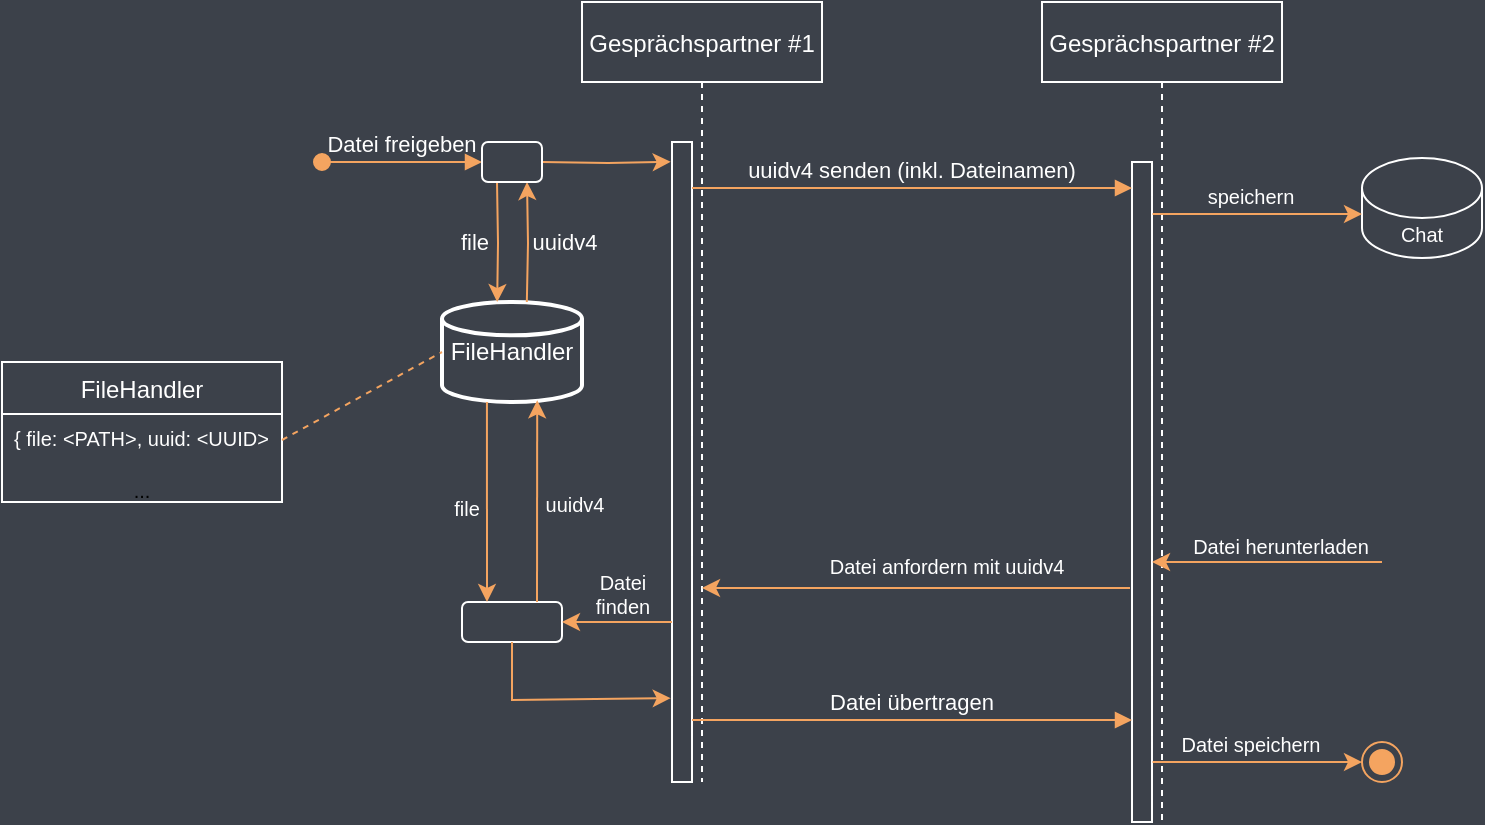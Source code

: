 <mxfile version="14.7.6" type="device"><diagram id="kgpKYQtTHZ0yAKxKKP6v" name="Page-1"><mxGraphModel dx="1831" dy="629" grid="1" gridSize="10" guides="1" tooltips="1" connect="1" arrows="1" fold="1" page="1" pageScale="1" pageWidth="850" pageHeight="1100" background="#3C414A" math="0" shadow="0"><root><mxCell id="0"/><mxCell id="1" parent="0"/><mxCell id="3nuBFxr9cyL0pnOWT2aG-1" value="Gesprächspartner #1" style="shape=umlLifeline;perimeter=lifelinePerimeter;container=1;collapsible=0;recursiveResize=0;rounded=0;shadow=0;strokeWidth=1;fontColor=#FFFFFF;fillColor=none;strokeColor=#FFFFFF;" parent="1" vertex="1"><mxGeometry x="100" y="80" width="120" height="390" as="geometry"/></mxCell><mxCell id="3nuBFxr9cyL0pnOWT2aG-2" value="" style="points=[];perimeter=orthogonalPerimeter;rounded=0;shadow=0;strokeWidth=1;strokeColor=#FFFFFF;fillColor=none;" parent="3nuBFxr9cyL0pnOWT2aG-1" vertex="1"><mxGeometry x="45" y="70" width="10" height="320" as="geometry"/></mxCell><mxCell id="3nuBFxr9cyL0pnOWT2aG-5" value="Gesprächspartner #2" style="shape=umlLifeline;perimeter=lifelinePerimeter;container=1;collapsible=0;recursiveResize=0;rounded=0;shadow=0;strokeWidth=1;strokeColor=#FFFFFF;fillColor=none;fontColor=#FFFFFF;" parent="1" vertex="1"><mxGeometry x="330" y="80" width="120" height="410" as="geometry"/></mxCell><mxCell id="3nuBFxr9cyL0pnOWT2aG-6" value="" style="points=[];perimeter=orthogonalPerimeter;rounded=0;shadow=0;strokeWidth=1;fillColor=none;strokeColor=#FFFFFF;" parent="3nuBFxr9cyL0pnOWT2aG-5" vertex="1"><mxGeometry x="45" y="80" width="10" height="330" as="geometry"/></mxCell><mxCell id="3nuBFxr9cyL0pnOWT2aG-8" value="uuidv4 senden (inkl. Dateinamen)" style="verticalAlign=bottom;endArrow=block;entryX=0;entryY=0;shadow=0;strokeWidth=1;strokeColor=#F4A460;fontColor=#FFFFFF;labelBackgroundColor=none;" parent="1" edge="1"><mxGeometry relative="1" as="geometry"><mxPoint x="155" y="173.0" as="sourcePoint"/><mxPoint x="375" y="173.0" as="targetPoint"/></mxGeometry></mxCell><mxCell id="eAwCJAkC_rAzPof3Px7Y-1" value="FileHandler" style="strokeWidth=2;html=1;shape=mxgraph.flowchart.database;whiteSpace=wrap;labelBackgroundColor=none;fillColor=none;strokeColor=#FFFFFF;fontColor=#FFFFFF;" parent="1" vertex="1"><mxGeometry x="30" y="230" width="70" height="50" as="geometry"/></mxCell><mxCell id="3nuBFxr9cyL0pnOWT2aG-3" value="Datei freigeben" style="verticalAlign=bottom;startArrow=oval;endArrow=block;startSize=8;shadow=0;strokeWidth=1;entryX=0;entryY=0.5;entryDx=0;entryDy=0;strokeColor=#F4A460;fontColor=#FFFFFF;labelBackgroundColor=none;" parent="1" edge="1"><mxGeometry relative="1" as="geometry"><mxPoint x="-30" y="160" as="sourcePoint"/><mxPoint x="50" y="160" as="targetPoint"/></mxGeometry></mxCell><mxCell id="eAwCJAkC_rAzPof3Px7Y-5" style="edgeStyle=orthogonalEdgeStyle;rounded=0;orthogonalLoop=1;jettySize=auto;html=1;exitX=0.25;exitY=1;exitDx=0;exitDy=0;entryX=0.394;entryY=0;entryDx=0;entryDy=0;entryPerimeter=0;strokeColor=#F4A460;" parent="1" target="eAwCJAkC_rAzPof3Px7Y-1" edge="1"><mxGeometry relative="1" as="geometry"><mxPoint x="57.5" y="170" as="sourcePoint"/></mxGeometry></mxCell><mxCell id="eAwCJAkC_rAzPof3Px7Y-8" value="file" style="edgeLabel;html=1;align=center;verticalAlign=middle;resizable=0;points=[];fontColor=#FFFFFF;labelBackgroundColor=none;" parent="eAwCJAkC_rAzPof3Px7Y-5" vertex="1" connectable="0"><mxGeometry x="-0.239" relative="1" as="geometry"><mxPoint x="-12" y="7" as="offset"/></mxGeometry></mxCell><mxCell id="eAwCJAkC_rAzPof3Px7Y-6" style="edgeStyle=orthogonalEdgeStyle;rounded=0;orthogonalLoop=1;jettySize=auto;html=1;exitX=0.75;exitY=1;exitDx=0;exitDy=0;entryX=0.606;entryY=0;entryDx=0;entryDy=0;entryPerimeter=0;endArrow=none;endFill=0;startArrow=classic;startFill=1;strokeColor=#F4A460;" parent="1" target="eAwCJAkC_rAzPof3Px7Y-1" edge="1"><mxGeometry relative="1" as="geometry"><mxPoint x="72.5" y="170" as="sourcePoint"/></mxGeometry></mxCell><mxCell id="eAwCJAkC_rAzPof3Px7Y-7" value="uuidv4" style="edgeLabel;html=1;align=center;verticalAlign=middle;resizable=0;points=[];fontColor=#FFFFFF;labelBackgroundColor=none;" parent="eAwCJAkC_rAzPof3Px7Y-6" vertex="1" connectable="0"><mxGeometry x="-0.239" y="1" relative="1" as="geometry"><mxPoint x="17" y="7" as="offset"/></mxGeometry></mxCell><mxCell id="eAwCJAkC_rAzPof3Px7Y-20" style="edgeStyle=orthogonalEdgeStyle;rounded=0;orthogonalLoop=1;jettySize=auto;html=1;exitX=1;exitY=0.5;exitDx=0;exitDy=0;fontSize=10;startArrow=none;startFill=0;endArrow=classic;endFill=1;entryX=-0.065;entryY=0.031;entryDx=0;entryDy=0;entryPerimeter=0;strokeColor=#F4A460;" parent="1" target="3nuBFxr9cyL0pnOWT2aG-2" edge="1"><mxGeometry relative="1" as="geometry"><mxPoint x="80" y="160" as="sourcePoint"/></mxGeometry></mxCell><mxCell id="eAwCJAkC_rAzPof3Px7Y-13" value="FileHandler" style="swimlane;fontStyle=0;childLayout=stackLayout;horizontal=1;startSize=26;horizontalStack=0;resizeParent=1;resizeParentMax=0;resizeLast=0;collapsible=1;marginBottom=0;labelBackgroundColor=none;fillColor=none;strokeColor=#FFFFFF;fontColor=#FFFFFF;" parent="1" vertex="1"><mxGeometry x="-190" y="260" width="140" height="70" as="geometry"/></mxCell><mxCell id="eAwCJAkC_rAzPof3Px7Y-14" value="{ file: &lt;PATH&gt;, uuid: &lt;UUID&gt; }" style="text;strokeColor=none;fillColor=none;align=left;verticalAlign=top;spacingLeft=4;spacingRight=4;overflow=hidden;rotatable=0;points=[[0,0.5],[1,0.5]];portConstraint=eastwest;fontSize=10;fontColor=#FFFFFF;" parent="eAwCJAkC_rAzPof3Px7Y-13" vertex="1"><mxGeometry y="26" width="140" height="26" as="geometry"/></mxCell><mxCell id="eAwCJAkC_rAzPof3Px7Y-16" value="..." style="text;strokeColor=none;fillColor=none;align=center;verticalAlign=top;spacingLeft=4;spacingRight=4;overflow=hidden;rotatable=0;points=[[0,0.5],[1,0.5]];portConstraint=eastwest;fontSize=10;" parent="eAwCJAkC_rAzPof3Px7Y-13" vertex="1"><mxGeometry y="52" width="140" height="18" as="geometry"/></mxCell><mxCell id="eAwCJAkC_rAzPof3Px7Y-19" value="" style="endArrow=none;dashed=1;html=1;fontSize=10;exitX=1;exitY=0.5;exitDx=0;exitDy=0;entryX=0;entryY=0.5;entryDx=0;entryDy=0;entryPerimeter=0;labelBackgroundColor=none;strokeColor=#F4A460;fontColor=#3C414A;" parent="1" source="eAwCJAkC_rAzPof3Px7Y-14" target="eAwCJAkC_rAzPof3Px7Y-1" edge="1"><mxGeometry width="50" height="50" relative="1" as="geometry"><mxPoint x="-40" y="280" as="sourcePoint"/><mxPoint x="10" y="230" as="targetPoint"/></mxGeometry></mxCell><mxCell id="eAwCJAkC_rAzPof3Px7Y-21" value="Chat" style="shape=cylinder3;whiteSpace=wrap;html=1;boundedLbl=1;backgroundOutline=1;size=15;fontSize=10;align=center;labelBackgroundColor=none;fillColor=none;strokeColor=#FFFFFF;fontColor=#FFFFFF;" parent="1" vertex="1"><mxGeometry x="490" y="158" width="60" height="50" as="geometry"/></mxCell><mxCell id="eAwCJAkC_rAzPof3Px7Y-22" value="" style="endArrow=classic;html=1;fontSize=10;entryX=0;entryY=0.5;entryDx=0;entryDy=0;entryPerimeter=0;exitX=1.026;exitY=0.094;exitDx=0;exitDy=0;exitPerimeter=0;strokeColor=#F4A460;" parent="1" edge="1"><mxGeometry width="50" height="50" relative="1" as="geometry"><mxPoint x="385.26" y="186.04" as="sourcePoint"/><mxPoint x="490.0" y="186" as="targetPoint"/></mxGeometry></mxCell><mxCell id="eAwCJAkC_rAzPof3Px7Y-23" value="speichern" style="edgeLabel;html=1;align=center;verticalAlign=middle;resizable=0;points=[];fontSize=10;fontColor=#FFFFFF;labelBackgroundColor=none;" parent="eAwCJAkC_rAzPof3Px7Y-22" vertex="1" connectable="0"><mxGeometry x="-0.215" relative="1" as="geometry"><mxPoint x="7" y="-9" as="offset"/></mxGeometry></mxCell><mxCell id="eAwCJAkC_rAzPof3Px7Y-24" value="" style="endArrow=classic;html=1;fontSize=10;strokeColor=#F4A460;" parent="1" target="3nuBFxr9cyL0pnOWT2aG-6" edge="1"><mxGeometry width="50" height="50" relative="1" as="geometry"><mxPoint x="500" y="360" as="sourcePoint"/><mxPoint x="520" y="250" as="targetPoint"/></mxGeometry></mxCell><mxCell id="eAwCJAkC_rAzPof3Px7Y-25" value="Datei herunterladen" style="edgeLabel;html=1;align=center;verticalAlign=middle;resizable=0;points=[];fontSize=10;fontColor=#FFFFFF;labelBackgroundColor=none;" parent="eAwCJAkC_rAzPof3Px7Y-24" vertex="1" connectable="0"><mxGeometry x="-0.209" relative="1" as="geometry"><mxPoint x="-6" y="-8" as="offset"/></mxGeometry></mxCell><mxCell id="eAwCJAkC_rAzPof3Px7Y-26" value="" style="endArrow=classic;html=1;fontSize=10;strokeColor=#F4A460;" parent="1" target="3nuBFxr9cyL0pnOWT2aG-1" edge="1"><mxGeometry width="50" height="50" relative="1" as="geometry"><mxPoint x="374" y="373" as="sourcePoint"/><mxPoint x="150" y="297" as="targetPoint"/></mxGeometry></mxCell><mxCell id="eAwCJAkC_rAzPof3Px7Y-27" value="Datei anfordern mit uuidv4" style="edgeLabel;html=1;align=center;verticalAlign=middle;resizable=0;points=[];fontSize=10;fontColor=#FFFFFF;labelBackgroundColor=none;" parent="eAwCJAkC_rAzPof3Px7Y-26" vertex="1" connectable="0"><mxGeometry x="-0.252" y="-2" relative="1" as="geometry"><mxPoint x="-12" y="-9" as="offset"/></mxGeometry></mxCell><mxCell id="eAwCJAkC_rAzPof3Px7Y-28" value="" style="rounded=1;whiteSpace=wrap;html=1;fontSize=10;align=center;labelBackgroundColor=none;fontColor=#FFFFFF;fillColor=none;strokeColor=#FFFFFF;" parent="1" vertex="1"><mxGeometry x="40" y="380" width="50" height="20" as="geometry"/></mxCell><mxCell id="eAwCJAkC_rAzPof3Px7Y-29" value="" style="endArrow=classic;html=1;fontSize=10;entryX=1;entryY=0.5;entryDx=0;entryDy=0;strokeColor=#F4A460;" parent="1" source="3nuBFxr9cyL0pnOWT2aG-2" target="eAwCJAkC_rAzPof3Px7Y-28" edge="1"><mxGeometry width="50" height="50" relative="1" as="geometry"><mxPoint x="70" y="470" as="sourcePoint"/><mxPoint x="80" y="390" as="targetPoint"/></mxGeometry></mxCell><mxCell id="eAwCJAkC_rAzPof3Px7Y-35" value="Datei &lt;br&gt;finden" style="edgeLabel;html=1;align=center;verticalAlign=middle;resizable=0;points=[];fontSize=10;fontColor=#FFFFFF;labelBackgroundColor=none;" parent="eAwCJAkC_rAzPof3Px7Y-29" vertex="1" connectable="0"><mxGeometry x="0.302" y="1" relative="1" as="geometry"><mxPoint x="11" y="-15" as="offset"/></mxGeometry></mxCell><mxCell id="eAwCJAkC_rAzPof3Px7Y-30" value="" style="endArrow=classic;html=1;fontSize=10;exitX=0.75;exitY=0;exitDx=0;exitDy=0;entryX=0.68;entryY=0.983;entryDx=0;entryDy=0;entryPerimeter=0;strokeColor=#F4A460;" parent="1" source="eAwCJAkC_rAzPof3Px7Y-28" target="eAwCJAkC_rAzPof3Px7Y-1" edge="1"><mxGeometry width="50" height="50" relative="1" as="geometry"><mxPoint x="90" y="370" as="sourcePoint"/><mxPoint x="30" y="330" as="targetPoint"/></mxGeometry></mxCell><mxCell id="eAwCJAkC_rAzPof3Px7Y-32" value="uuidv4" style="edgeLabel;html=1;align=center;verticalAlign=middle;resizable=0;points=[];fontSize=10;fontColor=#FFFFFF;labelBackgroundColor=none;" parent="eAwCJAkC_rAzPof3Px7Y-30" vertex="1" connectable="0"><mxGeometry x="0.275" y="2" relative="1" as="geometry"><mxPoint x="20" y="15" as="offset"/></mxGeometry></mxCell><mxCell id="eAwCJAkC_rAzPof3Px7Y-31" value="" style="endArrow=classic;html=1;fontSize=10;exitX=0.321;exitY=1;exitDx=0;exitDy=0;entryX=0.25;entryY=0;entryDx=0;entryDy=0;exitPerimeter=0;strokeColor=#F4A460;" parent="1" source="eAwCJAkC_rAzPof3Px7Y-1" target="eAwCJAkC_rAzPof3Px7Y-28" edge="1"><mxGeometry width="50" height="50" relative="1" as="geometry"><mxPoint x="87.5" y="390" as="sourcePoint"/><mxPoint x="87.6" y="289.15" as="targetPoint"/></mxGeometry></mxCell><mxCell id="eAwCJAkC_rAzPof3Px7Y-33" value="file" style="edgeLabel;html=1;align=center;verticalAlign=middle;resizable=0;points=[];fontSize=10;fontColor=#FFFFFF;labelBackgroundColor=none;" parent="1" vertex="1" connectable="0"><mxGeometry x="30.003" y="329.998" as="geometry"><mxPoint x="12" y="3" as="offset"/></mxGeometry></mxCell><mxCell id="eAwCJAkC_rAzPof3Px7Y-34" value="" style="endArrow=classic;html=1;fontSize=10;exitX=0.5;exitY=1;exitDx=0;exitDy=0;rounded=0;entryX=-0.063;entryY=0.869;entryDx=0;entryDy=0;entryPerimeter=0;strokeColor=#F4A460;" parent="1" source="eAwCJAkC_rAzPof3Px7Y-28" target="3nuBFxr9cyL0pnOWT2aG-2" edge="1"><mxGeometry width="50" height="50" relative="1" as="geometry"><mxPoint x="50" y="490" as="sourcePoint"/><mxPoint x="120" y="460" as="targetPoint"/><Array as="points"><mxPoint x="65" y="429"/></Array></mxGeometry></mxCell><mxCell id="eAwCJAkC_rAzPof3Px7Y-36" value="Datei übertragen" style="verticalAlign=bottom;endArrow=block;entryX=0;entryY=0;shadow=0;strokeWidth=1;strokeColor=#F4A460;fontColor=#FFFFFF;labelBackgroundColor=none;" parent="1" edge="1"><mxGeometry relative="1" as="geometry"><mxPoint x="155" y="439.0" as="sourcePoint"/><mxPoint x="375" y="439.0" as="targetPoint"/></mxGeometry></mxCell><mxCell id="eAwCJAkC_rAzPof3Px7Y-37" value="" style="endArrow=classic;html=1;fontSize=10;entryX=0;entryY=0.5;entryDx=0;entryDy=0;entryPerimeter=0;exitX=1.026;exitY=0.094;exitDx=0;exitDy=0;exitPerimeter=0;strokeColor=#F4A460;" parent="1" edge="1"><mxGeometry width="50" height="50" relative="1" as="geometry"><mxPoint x="385.26" y="460.04" as="sourcePoint"/><mxPoint x="490.0" y="460" as="targetPoint"/></mxGeometry></mxCell><mxCell id="eAwCJAkC_rAzPof3Px7Y-38" value="Datei speichern" style="edgeLabel;html=1;align=center;verticalAlign=middle;resizable=0;points=[];fontSize=10;fontColor=#FFFFFF;labelBackgroundColor=none;" parent="eAwCJAkC_rAzPof3Px7Y-37" vertex="1" connectable="0"><mxGeometry x="-0.215" relative="1" as="geometry"><mxPoint x="7" y="-9" as="offset"/></mxGeometry></mxCell><mxCell id="eAwCJAkC_rAzPof3Px7Y-39" value="" style="ellipse;html=1;shape=endState;fontSize=10;align=center;strokeColor=#F4A460;fillColor=#F4A460;fontColor=#FFFFFF;" parent="1" vertex="1"><mxGeometry x="490" y="450" width="20" height="20" as="geometry"/></mxCell><mxCell id="MQnfz4JvLZoyrDK2Hv-o-1" value="" style="rounded=1;whiteSpace=wrap;html=1;labelBackgroundColor=none;strokeColor=#FFFFFF;fillColor=none;fontColor=#FFFFFF;" vertex="1" parent="1"><mxGeometry x="50" y="150" width="30" height="20" as="geometry"/></mxCell></root></mxGraphModel></diagram></mxfile>
